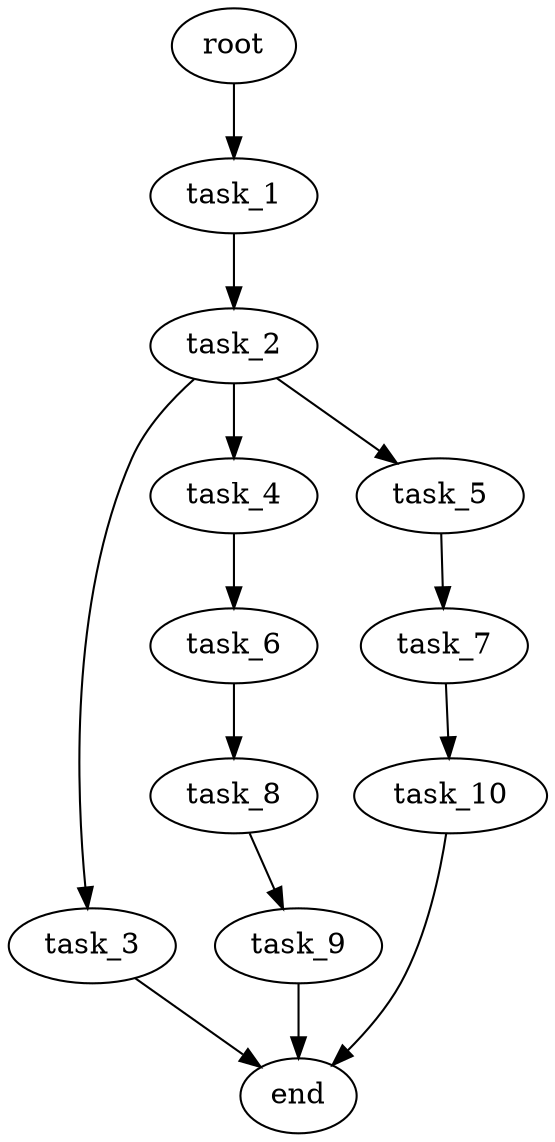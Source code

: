 digraph G {
  root [size="0.000000e+00"];
  task_1 [size="8.972184e+10"];
  task_2 [size="7.436811e+10"];
  task_3 [size="4.747270e+10"];
  task_4 [size="2.592656e+10"];
  task_5 [size="2.473150e+10"];
  task_6 [size="6.376977e+10"];
  task_7 [size="7.658371e+10"];
  task_8 [size="5.213477e+10"];
  task_9 [size="6.267858e+10"];
  task_10 [size="2.746700e+10"];
  end [size="0.000000e+00"];

  root -> task_1 [size="1.000000e-12"];
  task_1 -> task_2 [size="7.436811e+08"];
  task_2 -> task_3 [size="4.747270e+08"];
  task_2 -> task_4 [size="2.592656e+08"];
  task_2 -> task_5 [size="2.473150e+08"];
  task_3 -> end [size="1.000000e-12"];
  task_4 -> task_6 [size="6.376977e+08"];
  task_5 -> task_7 [size="7.658371e+08"];
  task_6 -> task_8 [size="5.213477e+08"];
  task_7 -> task_10 [size="2.746700e+08"];
  task_8 -> task_9 [size="6.267858e+08"];
  task_9 -> end [size="1.000000e-12"];
  task_10 -> end [size="1.000000e-12"];
}

